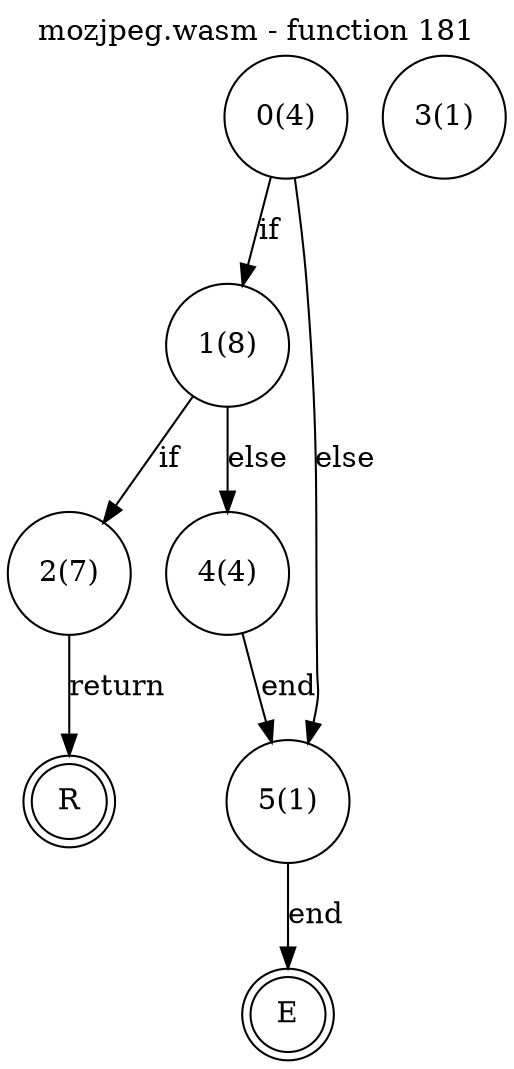 digraph finite_state_machine {
    label = "mozjpeg.wasm - function 181"
    labelloc =  t
    labelfontsize = 16
    labelfontcolor = black
    labelfontname = "Helvetica"
    node [shape = doublecircle]; E R ;
node [shape=circle, fontcolor=black, style="", label="0(4)"]0
node [shape=circle, fontcolor=black, style="", label="1(8)"]1
node [shape=circle, fontcolor=black, style="", label="2(7)"]2
node [shape=circle, fontcolor=black, style="", label="3(1)"]3
node [shape=circle, fontcolor=black, style="", label="4(4)"]4
node [shape=circle, fontcolor=black, style="", label="5(1)"]5
node [shape=circle, fontcolor=black, style="", label="E"]E
node [shape=circle, fontcolor=black, style="", label="R"]R
    0 -> 1[label="if"];
    0 -> 5[label="else"];
    1 -> 2[label="if"];
    1 -> 4[label="else"];
    2 -> R[label="return"];
    4 -> 5[label="end"];
    5 -> E[label="end"];
}
